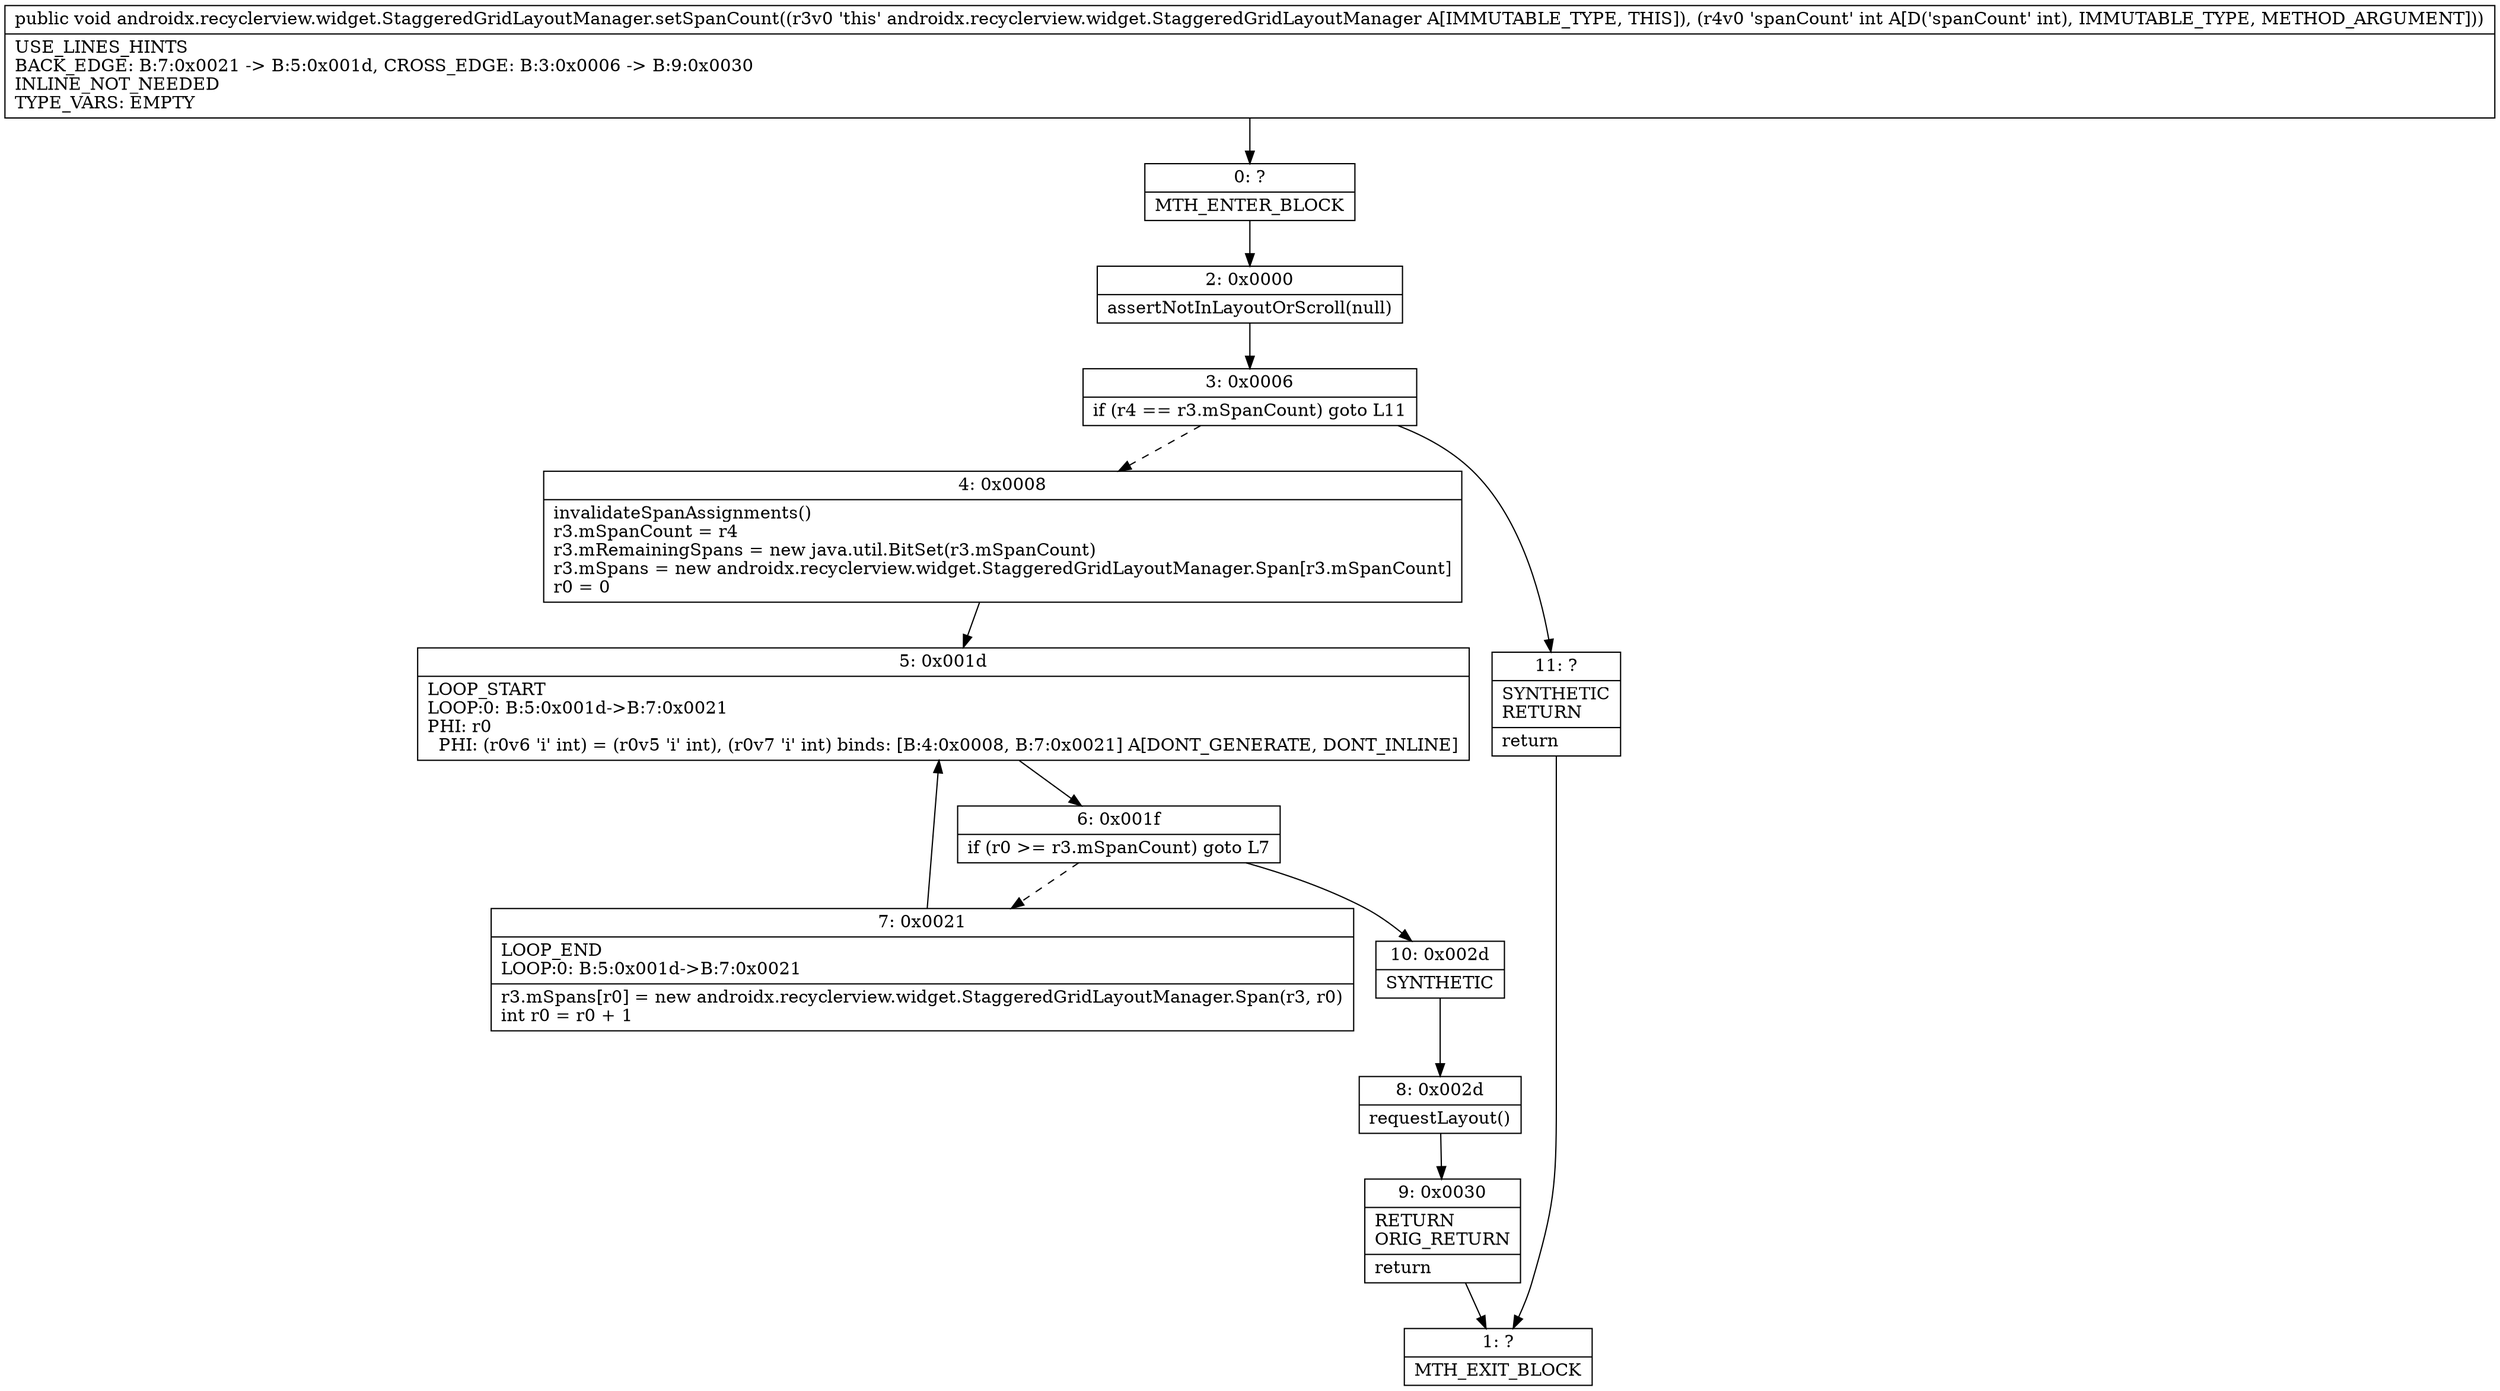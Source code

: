 digraph "CFG forandroidx.recyclerview.widget.StaggeredGridLayoutManager.setSpanCount(I)V" {
Node_0 [shape=record,label="{0\:\ ?|MTH_ENTER_BLOCK\l}"];
Node_2 [shape=record,label="{2\:\ 0x0000|assertNotInLayoutOrScroll(null)\l}"];
Node_3 [shape=record,label="{3\:\ 0x0006|if (r4 == r3.mSpanCount) goto L11\l}"];
Node_4 [shape=record,label="{4\:\ 0x0008|invalidateSpanAssignments()\lr3.mSpanCount = r4\lr3.mRemainingSpans = new java.util.BitSet(r3.mSpanCount)\lr3.mSpans = new androidx.recyclerview.widget.StaggeredGridLayoutManager.Span[r3.mSpanCount]\lr0 = 0\l}"];
Node_5 [shape=record,label="{5\:\ 0x001d|LOOP_START\lLOOP:0: B:5:0x001d\-\>B:7:0x0021\lPHI: r0 \l  PHI: (r0v6 'i' int) = (r0v5 'i' int), (r0v7 'i' int) binds: [B:4:0x0008, B:7:0x0021] A[DONT_GENERATE, DONT_INLINE]\l}"];
Node_6 [shape=record,label="{6\:\ 0x001f|if (r0 \>= r3.mSpanCount) goto L7\l}"];
Node_7 [shape=record,label="{7\:\ 0x0021|LOOP_END\lLOOP:0: B:5:0x001d\-\>B:7:0x0021\l|r3.mSpans[r0] = new androidx.recyclerview.widget.StaggeredGridLayoutManager.Span(r3, r0)\lint r0 = r0 + 1\l}"];
Node_10 [shape=record,label="{10\:\ 0x002d|SYNTHETIC\l}"];
Node_8 [shape=record,label="{8\:\ 0x002d|requestLayout()\l}"];
Node_9 [shape=record,label="{9\:\ 0x0030|RETURN\lORIG_RETURN\l|return\l}"];
Node_1 [shape=record,label="{1\:\ ?|MTH_EXIT_BLOCK\l}"];
Node_11 [shape=record,label="{11\:\ ?|SYNTHETIC\lRETURN\l|return\l}"];
MethodNode[shape=record,label="{public void androidx.recyclerview.widget.StaggeredGridLayoutManager.setSpanCount((r3v0 'this' androidx.recyclerview.widget.StaggeredGridLayoutManager A[IMMUTABLE_TYPE, THIS]), (r4v0 'spanCount' int A[D('spanCount' int), IMMUTABLE_TYPE, METHOD_ARGUMENT]))  | USE_LINES_HINTS\lBACK_EDGE: B:7:0x0021 \-\> B:5:0x001d, CROSS_EDGE: B:3:0x0006 \-\> B:9:0x0030\lINLINE_NOT_NEEDED\lTYPE_VARS: EMPTY\l}"];
MethodNode -> Node_0;Node_0 -> Node_2;
Node_2 -> Node_3;
Node_3 -> Node_4[style=dashed];
Node_3 -> Node_11;
Node_4 -> Node_5;
Node_5 -> Node_6;
Node_6 -> Node_7[style=dashed];
Node_6 -> Node_10;
Node_7 -> Node_5;
Node_10 -> Node_8;
Node_8 -> Node_9;
Node_9 -> Node_1;
Node_11 -> Node_1;
}

